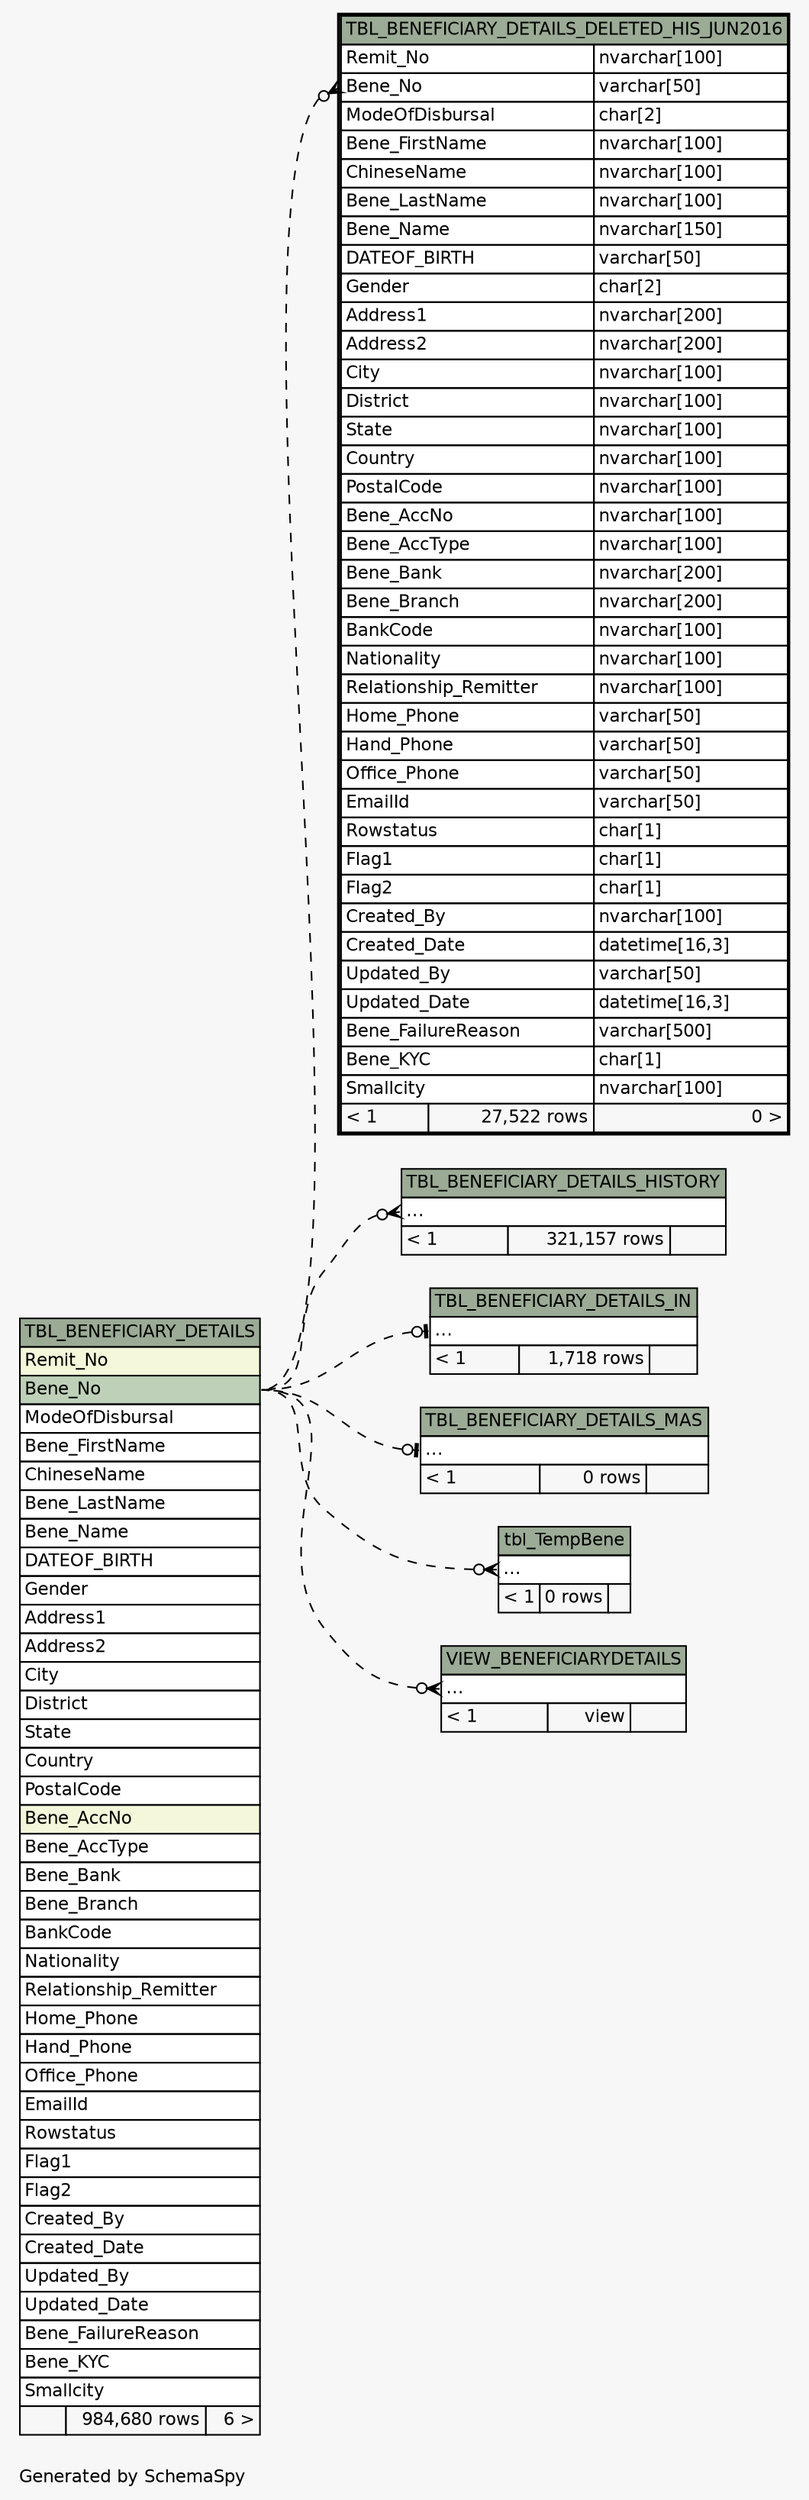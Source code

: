 // dot 2.38.0 on Windows 10 10.0
// SchemaSpy rev 590
digraph "impliedTwoDegreesRelationshipsDiagram" {
  graph [
    rankdir="RL"
    bgcolor="#f7f7f7"
    label="\nGenerated by SchemaSpy"
    labeljust="l"
    nodesep="0.18"
    ranksep="0.46"
    fontname="Helvetica"
    fontsize="11"
  ];
  node [
    fontname="Helvetica"
    fontsize="11"
    shape="plaintext"
  ];
  edge [
    arrowsize="0.8"
  ];
  "TBL_BENEFICIARY_DETAILS_DELETED_HIS_JUN2016":"Bene_No":w -> "TBL_BENEFICIARY_DETAILS":"Bene_No":e [arrowhead=none dir=back arrowtail=crowodot style=dashed];
  "TBL_BENEFICIARY_DETAILS_HISTORY":"elipses":w -> "TBL_BENEFICIARY_DETAILS":"Bene_No":e [arrowhead=none dir=back arrowtail=crowodot style=dashed];
  "TBL_BENEFICIARY_DETAILS_IN":"elipses":w -> "TBL_BENEFICIARY_DETAILS":"Bene_No":e [arrowhead=none dir=back arrowtail=teeodot style=dashed];
  "TBL_BENEFICIARY_DETAILS_MAS":"elipses":w -> "TBL_BENEFICIARY_DETAILS":"Bene_No":e [arrowhead=none dir=back arrowtail=teeodot style=dashed];
  "tbl_TempBene":"elipses":w -> "TBL_BENEFICIARY_DETAILS":"Bene_No":e [arrowhead=none dir=back arrowtail=crowodot style=dashed];
  "VIEW_BENEFICIARYDETAILS":"elipses":w -> "TBL_BENEFICIARY_DETAILS":"Bene_No":e [arrowhead=none dir=back arrowtail=crowodot style=dashed];
  "TBL_BENEFICIARY_DETAILS" [
    label=<
    <TABLE BORDER="0" CELLBORDER="1" CELLSPACING="0" BGCOLOR="#ffffff">
      <TR><TD COLSPAN="3" BGCOLOR="#9bab96" ALIGN="CENTER">TBL_BENEFICIARY_DETAILS</TD></TR>
      <TR><TD PORT="Remit_No" COLSPAN="3" BGCOLOR="#f4f7da" ALIGN="LEFT">Remit_No</TD></TR>
      <TR><TD PORT="Bene_No" COLSPAN="3" BGCOLOR="#bed1b8" ALIGN="LEFT">Bene_No</TD></TR>
      <TR><TD PORT="ModeOfDisbursal" COLSPAN="3" ALIGN="LEFT">ModeOfDisbursal</TD></TR>
      <TR><TD PORT="Bene_FirstName" COLSPAN="3" ALIGN="LEFT">Bene_FirstName</TD></TR>
      <TR><TD PORT="ChineseName" COLSPAN="3" ALIGN="LEFT">ChineseName</TD></TR>
      <TR><TD PORT="Bene_LastName" COLSPAN="3" ALIGN="LEFT">Bene_LastName</TD></TR>
      <TR><TD PORT="Bene_Name" COLSPAN="3" ALIGN="LEFT">Bene_Name</TD></TR>
      <TR><TD PORT="DATEOF_BIRTH" COLSPAN="3" ALIGN="LEFT">DATEOF_BIRTH</TD></TR>
      <TR><TD PORT="Gender" COLSPAN="3" ALIGN="LEFT">Gender</TD></TR>
      <TR><TD PORT="Address1" COLSPAN="3" ALIGN="LEFT">Address1</TD></TR>
      <TR><TD PORT="Address2" COLSPAN="3" ALIGN="LEFT">Address2</TD></TR>
      <TR><TD PORT="City" COLSPAN="3" ALIGN="LEFT">City</TD></TR>
      <TR><TD PORT="District" COLSPAN="3" ALIGN="LEFT">District</TD></TR>
      <TR><TD PORT="State" COLSPAN="3" ALIGN="LEFT">State</TD></TR>
      <TR><TD PORT="Country" COLSPAN="3" ALIGN="LEFT">Country</TD></TR>
      <TR><TD PORT="PostalCode" COLSPAN="3" ALIGN="LEFT">PostalCode</TD></TR>
      <TR><TD PORT="Bene_AccNo" COLSPAN="3" BGCOLOR="#f4f7da" ALIGN="LEFT">Bene_AccNo</TD></TR>
      <TR><TD PORT="Bene_AccType" COLSPAN="3" ALIGN="LEFT">Bene_AccType</TD></TR>
      <TR><TD PORT="Bene_Bank" COLSPAN="3" ALIGN="LEFT">Bene_Bank</TD></TR>
      <TR><TD PORT="Bene_Branch" COLSPAN="3" ALIGN="LEFT">Bene_Branch</TD></TR>
      <TR><TD PORT="BankCode" COLSPAN="3" ALIGN="LEFT">BankCode</TD></TR>
      <TR><TD PORT="Nationality" COLSPAN="3" ALIGN="LEFT">Nationality</TD></TR>
      <TR><TD PORT="Relationship_Remitter" COLSPAN="3" ALIGN="LEFT">Relationship_Remitter</TD></TR>
      <TR><TD PORT="Home_Phone" COLSPAN="3" ALIGN="LEFT">Home_Phone</TD></TR>
      <TR><TD PORT="Hand_Phone" COLSPAN="3" ALIGN="LEFT">Hand_Phone</TD></TR>
      <TR><TD PORT="Office_Phone" COLSPAN="3" ALIGN="LEFT">Office_Phone</TD></TR>
      <TR><TD PORT="EmailId" COLSPAN="3" ALIGN="LEFT">EmailId</TD></TR>
      <TR><TD PORT="Rowstatus" COLSPAN="3" ALIGN="LEFT">Rowstatus</TD></TR>
      <TR><TD PORT="Flag1" COLSPAN="3" ALIGN="LEFT">Flag1</TD></TR>
      <TR><TD PORT="Flag2" COLSPAN="3" ALIGN="LEFT">Flag2</TD></TR>
      <TR><TD PORT="Created_By" COLSPAN="3" ALIGN="LEFT">Created_By</TD></TR>
      <TR><TD PORT="Created_Date" COLSPAN="3" ALIGN="LEFT">Created_Date</TD></TR>
      <TR><TD PORT="Updated_By" COLSPAN="3" ALIGN="LEFT">Updated_By</TD></TR>
      <TR><TD PORT="Updated_Date" COLSPAN="3" ALIGN="LEFT">Updated_Date</TD></TR>
      <TR><TD PORT="Bene_FailureReason" COLSPAN="3" ALIGN="LEFT">Bene_FailureReason</TD></TR>
      <TR><TD PORT="Bene_KYC" COLSPAN="3" ALIGN="LEFT">Bene_KYC</TD></TR>
      <TR><TD PORT="Smallcity" COLSPAN="3" ALIGN="LEFT">Smallcity</TD></TR>
      <TR><TD ALIGN="LEFT" BGCOLOR="#f7f7f7">  </TD><TD ALIGN="RIGHT" BGCOLOR="#f7f7f7">984,680 rows</TD><TD ALIGN="RIGHT" BGCOLOR="#f7f7f7">6 &gt;</TD></TR>
    </TABLE>>
    URL="TBL_BENEFICIARY_DETAILS.html"
    tooltip="TBL_BENEFICIARY_DETAILS"
  ];
  "TBL_BENEFICIARY_DETAILS_DELETED_HIS_JUN2016" [
    label=<
    <TABLE BORDER="2" CELLBORDER="1" CELLSPACING="0" BGCOLOR="#ffffff">
      <TR><TD COLSPAN="3" BGCOLOR="#9bab96" ALIGN="CENTER">TBL_BENEFICIARY_DETAILS_DELETED_HIS_JUN2016</TD></TR>
      <TR><TD PORT="Remit_No" COLSPAN="2" ALIGN="LEFT">Remit_No</TD><TD PORT="Remit_No.type" ALIGN="LEFT">nvarchar[100]</TD></TR>
      <TR><TD PORT="Bene_No" COLSPAN="2" ALIGN="LEFT">Bene_No</TD><TD PORT="Bene_No.type" ALIGN="LEFT">varchar[50]</TD></TR>
      <TR><TD PORT="ModeOfDisbursal" COLSPAN="2" ALIGN="LEFT">ModeOfDisbursal</TD><TD PORT="ModeOfDisbursal.type" ALIGN="LEFT">char[2]</TD></TR>
      <TR><TD PORT="Bene_FirstName" COLSPAN="2" ALIGN="LEFT">Bene_FirstName</TD><TD PORT="Bene_FirstName.type" ALIGN="LEFT">nvarchar[100]</TD></TR>
      <TR><TD PORT="ChineseName" COLSPAN="2" ALIGN="LEFT">ChineseName</TD><TD PORT="ChineseName.type" ALIGN="LEFT">nvarchar[100]</TD></TR>
      <TR><TD PORT="Bene_LastName" COLSPAN="2" ALIGN="LEFT">Bene_LastName</TD><TD PORT="Bene_LastName.type" ALIGN="LEFT">nvarchar[100]</TD></TR>
      <TR><TD PORT="Bene_Name" COLSPAN="2" ALIGN="LEFT">Bene_Name</TD><TD PORT="Bene_Name.type" ALIGN="LEFT">nvarchar[150]</TD></TR>
      <TR><TD PORT="DATEOF_BIRTH" COLSPAN="2" ALIGN="LEFT">DATEOF_BIRTH</TD><TD PORT="DATEOF_BIRTH.type" ALIGN="LEFT">varchar[50]</TD></TR>
      <TR><TD PORT="Gender" COLSPAN="2" ALIGN="LEFT">Gender</TD><TD PORT="Gender.type" ALIGN="LEFT">char[2]</TD></TR>
      <TR><TD PORT="Address1" COLSPAN="2" ALIGN="LEFT">Address1</TD><TD PORT="Address1.type" ALIGN="LEFT">nvarchar[200]</TD></TR>
      <TR><TD PORT="Address2" COLSPAN="2" ALIGN="LEFT">Address2</TD><TD PORT="Address2.type" ALIGN="LEFT">nvarchar[200]</TD></TR>
      <TR><TD PORT="City" COLSPAN="2" ALIGN="LEFT">City</TD><TD PORT="City.type" ALIGN="LEFT">nvarchar[100]</TD></TR>
      <TR><TD PORT="District" COLSPAN="2" ALIGN="LEFT">District</TD><TD PORT="District.type" ALIGN="LEFT">nvarchar[100]</TD></TR>
      <TR><TD PORT="State" COLSPAN="2" ALIGN="LEFT">State</TD><TD PORT="State.type" ALIGN="LEFT">nvarchar[100]</TD></TR>
      <TR><TD PORT="Country" COLSPAN="2" ALIGN="LEFT">Country</TD><TD PORT="Country.type" ALIGN="LEFT">nvarchar[100]</TD></TR>
      <TR><TD PORT="PostalCode" COLSPAN="2" ALIGN="LEFT">PostalCode</TD><TD PORT="PostalCode.type" ALIGN="LEFT">nvarchar[100]</TD></TR>
      <TR><TD PORT="Bene_AccNo" COLSPAN="2" ALIGN="LEFT">Bene_AccNo</TD><TD PORT="Bene_AccNo.type" ALIGN="LEFT">nvarchar[100]</TD></TR>
      <TR><TD PORT="Bene_AccType" COLSPAN="2" ALIGN="LEFT">Bene_AccType</TD><TD PORT="Bene_AccType.type" ALIGN="LEFT">nvarchar[100]</TD></TR>
      <TR><TD PORT="Bene_Bank" COLSPAN="2" ALIGN="LEFT">Bene_Bank</TD><TD PORT="Bene_Bank.type" ALIGN="LEFT">nvarchar[200]</TD></TR>
      <TR><TD PORT="Bene_Branch" COLSPAN="2" ALIGN="LEFT">Bene_Branch</TD><TD PORT="Bene_Branch.type" ALIGN="LEFT">nvarchar[200]</TD></TR>
      <TR><TD PORT="BankCode" COLSPAN="2" ALIGN="LEFT">BankCode</TD><TD PORT="BankCode.type" ALIGN="LEFT">nvarchar[100]</TD></TR>
      <TR><TD PORT="Nationality" COLSPAN="2" ALIGN="LEFT">Nationality</TD><TD PORT="Nationality.type" ALIGN="LEFT">nvarchar[100]</TD></TR>
      <TR><TD PORT="Relationship_Remitter" COLSPAN="2" ALIGN="LEFT">Relationship_Remitter</TD><TD PORT="Relationship_Remitter.type" ALIGN="LEFT">nvarchar[100]</TD></TR>
      <TR><TD PORT="Home_Phone" COLSPAN="2" ALIGN="LEFT">Home_Phone</TD><TD PORT="Home_Phone.type" ALIGN="LEFT">varchar[50]</TD></TR>
      <TR><TD PORT="Hand_Phone" COLSPAN="2" ALIGN="LEFT">Hand_Phone</TD><TD PORT="Hand_Phone.type" ALIGN="LEFT">varchar[50]</TD></TR>
      <TR><TD PORT="Office_Phone" COLSPAN="2" ALIGN="LEFT">Office_Phone</TD><TD PORT="Office_Phone.type" ALIGN="LEFT">varchar[50]</TD></TR>
      <TR><TD PORT="EmailId" COLSPAN="2" ALIGN="LEFT">EmailId</TD><TD PORT="EmailId.type" ALIGN="LEFT">varchar[50]</TD></TR>
      <TR><TD PORT="Rowstatus" COLSPAN="2" ALIGN="LEFT">Rowstatus</TD><TD PORT="Rowstatus.type" ALIGN="LEFT">char[1]</TD></TR>
      <TR><TD PORT="Flag1" COLSPAN="2" ALIGN="LEFT">Flag1</TD><TD PORT="Flag1.type" ALIGN="LEFT">char[1]</TD></TR>
      <TR><TD PORT="Flag2" COLSPAN="2" ALIGN="LEFT">Flag2</TD><TD PORT="Flag2.type" ALIGN="LEFT">char[1]</TD></TR>
      <TR><TD PORT="Created_By" COLSPAN="2" ALIGN="LEFT">Created_By</TD><TD PORT="Created_By.type" ALIGN="LEFT">nvarchar[100]</TD></TR>
      <TR><TD PORT="Created_Date" COLSPAN="2" ALIGN="LEFT">Created_Date</TD><TD PORT="Created_Date.type" ALIGN="LEFT">datetime[16,3]</TD></TR>
      <TR><TD PORT="Updated_By" COLSPAN="2" ALIGN="LEFT">Updated_By</TD><TD PORT="Updated_By.type" ALIGN="LEFT">varchar[50]</TD></TR>
      <TR><TD PORT="Updated_Date" COLSPAN="2" ALIGN="LEFT">Updated_Date</TD><TD PORT="Updated_Date.type" ALIGN="LEFT">datetime[16,3]</TD></TR>
      <TR><TD PORT="Bene_FailureReason" COLSPAN="2" ALIGN="LEFT">Bene_FailureReason</TD><TD PORT="Bene_FailureReason.type" ALIGN="LEFT">varchar[500]</TD></TR>
      <TR><TD PORT="Bene_KYC" COLSPAN="2" ALIGN="LEFT">Bene_KYC</TD><TD PORT="Bene_KYC.type" ALIGN="LEFT">char[1]</TD></TR>
      <TR><TD PORT="Smallcity" COLSPAN="2" ALIGN="LEFT">Smallcity</TD><TD PORT="Smallcity.type" ALIGN="LEFT">nvarchar[100]</TD></TR>
      <TR><TD ALIGN="LEFT" BGCOLOR="#f7f7f7">&lt; 1</TD><TD ALIGN="RIGHT" BGCOLOR="#f7f7f7">27,522 rows</TD><TD ALIGN="RIGHT" BGCOLOR="#f7f7f7">0 &gt;</TD></TR>
    </TABLE>>
    URL="TBL_BENEFICIARY_DETAILS_DELETED_HIS_JUN2016.html"
    tooltip="TBL_BENEFICIARY_DETAILS_DELETED_HIS_JUN2016"
  ];
  "TBL_BENEFICIARY_DETAILS_HISTORY" [
    label=<
    <TABLE BORDER="0" CELLBORDER="1" CELLSPACING="0" BGCOLOR="#ffffff">
      <TR><TD COLSPAN="3" BGCOLOR="#9bab96" ALIGN="CENTER">TBL_BENEFICIARY_DETAILS_HISTORY</TD></TR>
      <TR><TD PORT="elipses" COLSPAN="3" ALIGN="LEFT">...</TD></TR>
      <TR><TD ALIGN="LEFT" BGCOLOR="#f7f7f7">&lt; 1</TD><TD ALIGN="RIGHT" BGCOLOR="#f7f7f7">321,157 rows</TD><TD ALIGN="RIGHT" BGCOLOR="#f7f7f7">  </TD></TR>
    </TABLE>>
    URL="TBL_BENEFICIARY_DETAILS_HISTORY.html"
    tooltip="TBL_BENEFICIARY_DETAILS_HISTORY"
  ];
  "TBL_BENEFICIARY_DETAILS_IN" [
    label=<
    <TABLE BORDER="0" CELLBORDER="1" CELLSPACING="0" BGCOLOR="#ffffff">
      <TR><TD COLSPAN="3" BGCOLOR="#9bab96" ALIGN="CENTER">TBL_BENEFICIARY_DETAILS_IN</TD></TR>
      <TR><TD PORT="elipses" COLSPAN="3" ALIGN="LEFT">...</TD></TR>
      <TR><TD ALIGN="LEFT" BGCOLOR="#f7f7f7">&lt; 1</TD><TD ALIGN="RIGHT" BGCOLOR="#f7f7f7">1,718 rows</TD><TD ALIGN="RIGHT" BGCOLOR="#f7f7f7">  </TD></TR>
    </TABLE>>
    URL="TBL_BENEFICIARY_DETAILS_IN.html"
    tooltip="TBL_BENEFICIARY_DETAILS_IN"
  ];
  "TBL_BENEFICIARY_DETAILS_MAS" [
    label=<
    <TABLE BORDER="0" CELLBORDER="1" CELLSPACING="0" BGCOLOR="#ffffff">
      <TR><TD COLSPAN="3" BGCOLOR="#9bab96" ALIGN="CENTER">TBL_BENEFICIARY_DETAILS_MAS</TD></TR>
      <TR><TD PORT="elipses" COLSPAN="3" ALIGN="LEFT">...</TD></TR>
      <TR><TD ALIGN="LEFT" BGCOLOR="#f7f7f7">&lt; 1</TD><TD ALIGN="RIGHT" BGCOLOR="#f7f7f7">0 rows</TD><TD ALIGN="RIGHT" BGCOLOR="#f7f7f7">  </TD></TR>
    </TABLE>>
    URL="TBL_BENEFICIARY_DETAILS_MAS.html"
    tooltip="TBL_BENEFICIARY_DETAILS_MAS"
  ];
  "tbl_TempBene" [
    label=<
    <TABLE BORDER="0" CELLBORDER="1" CELLSPACING="0" BGCOLOR="#ffffff">
      <TR><TD COLSPAN="3" BGCOLOR="#9bab96" ALIGN="CENTER">tbl_TempBene</TD></TR>
      <TR><TD PORT="elipses" COLSPAN="3" ALIGN="LEFT">...</TD></TR>
      <TR><TD ALIGN="LEFT" BGCOLOR="#f7f7f7">&lt; 1</TD><TD ALIGN="RIGHT" BGCOLOR="#f7f7f7">0 rows</TD><TD ALIGN="RIGHT" BGCOLOR="#f7f7f7">  </TD></TR>
    </TABLE>>
    URL="tbl_TempBene.html"
    tooltip="tbl_TempBene"
  ];
  "VIEW_BENEFICIARYDETAILS" [
    label=<
    <TABLE BORDER="0" CELLBORDER="1" CELLSPACING="0" BGCOLOR="#ffffff">
      <TR><TD COLSPAN="3" BGCOLOR="#9bab96" ALIGN="CENTER">VIEW_BENEFICIARYDETAILS</TD></TR>
      <TR><TD PORT="elipses" COLSPAN="3" ALIGN="LEFT">...</TD></TR>
      <TR><TD ALIGN="LEFT" BGCOLOR="#f7f7f7">&lt; 1</TD><TD ALIGN="RIGHT" BGCOLOR="#f7f7f7">view</TD><TD ALIGN="RIGHT" BGCOLOR="#f7f7f7">  </TD></TR>
    </TABLE>>
    URL="VIEW_BENEFICIARYDETAILS.html"
    tooltip="VIEW_BENEFICIARYDETAILS"
  ];
}
